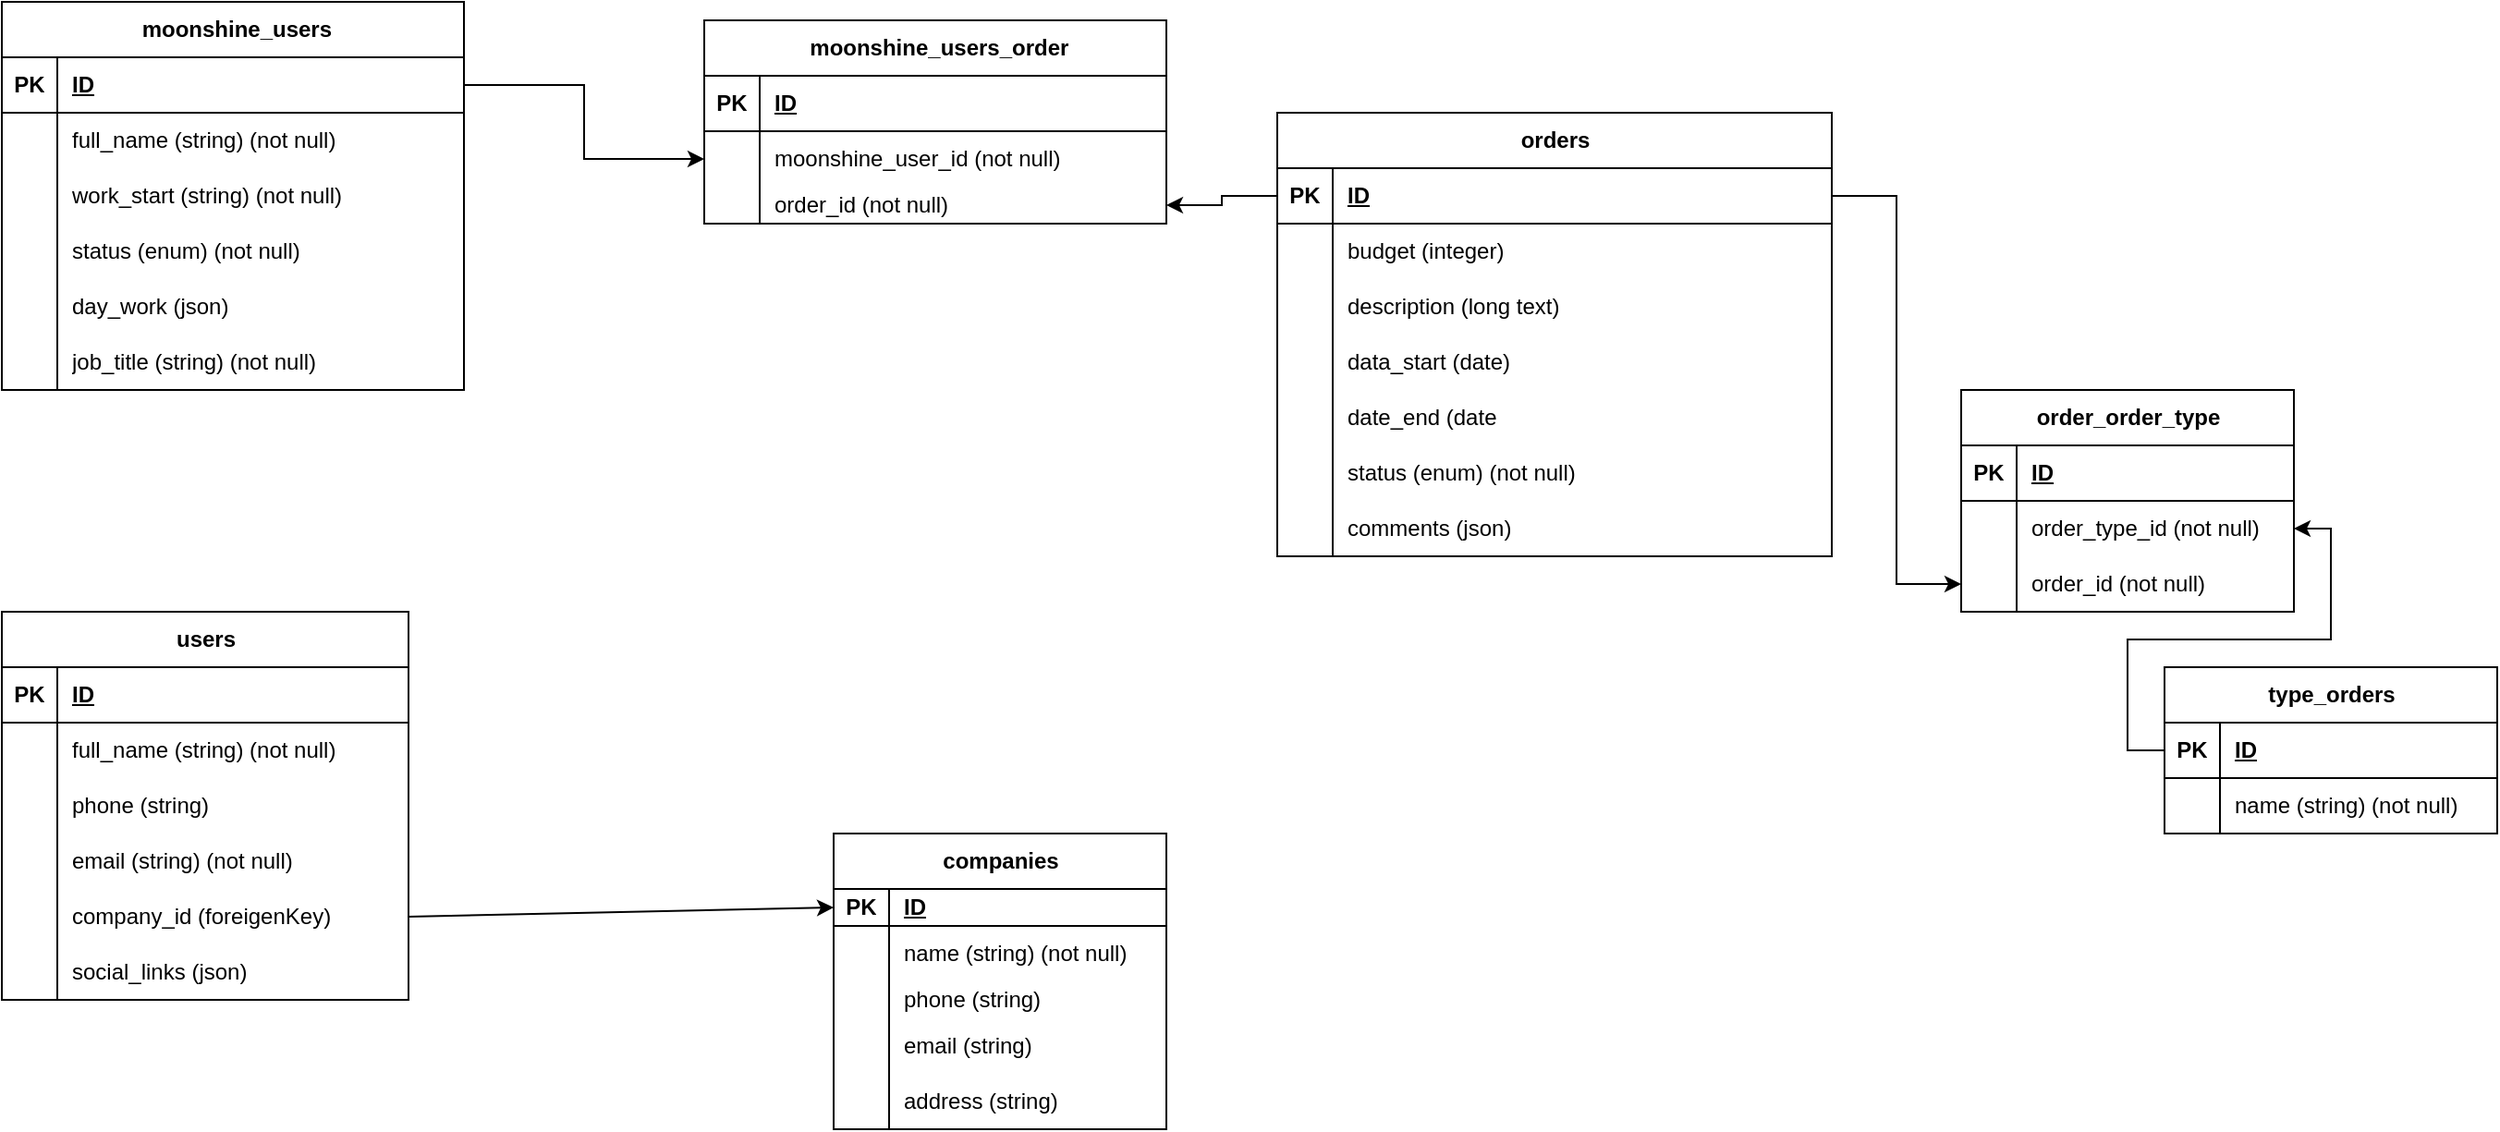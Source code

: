 <mxfile version="26.0.10">
  <diagram name="Страница — 1" id="pACkojyG1q8fM8aJuCud">
    <mxGraphModel dx="1434" dy="791" grid="1" gridSize="10" guides="1" tooltips="1" connect="1" arrows="1" fold="1" page="1" pageScale="1" pageWidth="827" pageHeight="1169" math="0" shadow="0">
      <root>
        <mxCell id="0" />
        <mxCell id="1" parent="0" />
        <mxCell id="_a1cPXjHhSJPEZ6KDGFn-5" value="users" style="shape=table;startSize=30;container=1;collapsible=1;childLayout=tableLayout;fixedRows=1;rowLines=0;fontStyle=1;align=center;resizeLast=1;html=1;" parent="1" vertex="1">
          <mxGeometry x="50" y="520" width="220" height="210" as="geometry" />
        </mxCell>
        <mxCell id="_a1cPXjHhSJPEZ6KDGFn-6" value="" style="shape=tableRow;horizontal=0;startSize=0;swimlaneHead=0;swimlaneBody=0;fillColor=none;collapsible=0;dropTarget=0;points=[[0,0.5],[1,0.5]];portConstraint=eastwest;top=0;left=0;right=0;bottom=1;" parent="_a1cPXjHhSJPEZ6KDGFn-5" vertex="1">
          <mxGeometry y="30" width="220" height="30" as="geometry" />
        </mxCell>
        <mxCell id="_a1cPXjHhSJPEZ6KDGFn-7" value="PK" style="shape=partialRectangle;connectable=0;fillColor=none;top=0;left=0;bottom=0;right=0;fontStyle=1;overflow=hidden;whiteSpace=wrap;html=1;" parent="_a1cPXjHhSJPEZ6KDGFn-6" vertex="1">
          <mxGeometry width="30" height="30" as="geometry">
            <mxRectangle width="30" height="30" as="alternateBounds" />
          </mxGeometry>
        </mxCell>
        <mxCell id="_a1cPXjHhSJPEZ6KDGFn-8" value="ID" style="shape=partialRectangle;connectable=0;fillColor=none;top=0;left=0;bottom=0;right=0;align=left;spacingLeft=6;fontStyle=5;overflow=hidden;whiteSpace=wrap;html=1;" parent="_a1cPXjHhSJPEZ6KDGFn-6" vertex="1">
          <mxGeometry x="30" width="190" height="30" as="geometry">
            <mxRectangle width="190" height="30" as="alternateBounds" />
          </mxGeometry>
        </mxCell>
        <mxCell id="_a1cPXjHhSJPEZ6KDGFn-9" value="" style="shape=tableRow;horizontal=0;startSize=0;swimlaneHead=0;swimlaneBody=0;fillColor=none;collapsible=0;dropTarget=0;points=[[0,0.5],[1,0.5]];portConstraint=eastwest;top=0;left=0;right=0;bottom=0;" parent="_a1cPXjHhSJPEZ6KDGFn-5" vertex="1">
          <mxGeometry y="60" width="220" height="30" as="geometry" />
        </mxCell>
        <mxCell id="_a1cPXjHhSJPEZ6KDGFn-10" value="" style="shape=partialRectangle;connectable=0;fillColor=none;top=0;left=0;bottom=0;right=0;editable=1;overflow=hidden;whiteSpace=wrap;html=1;" parent="_a1cPXjHhSJPEZ6KDGFn-9" vertex="1">
          <mxGeometry width="30" height="30" as="geometry">
            <mxRectangle width="30" height="30" as="alternateBounds" />
          </mxGeometry>
        </mxCell>
        <mxCell id="_a1cPXjHhSJPEZ6KDGFn-11" value="full_name (string) (not null)" style="shape=partialRectangle;connectable=0;fillColor=none;top=0;left=0;bottom=0;right=0;align=left;spacingLeft=6;overflow=hidden;whiteSpace=wrap;html=1;" parent="_a1cPXjHhSJPEZ6KDGFn-9" vertex="1">
          <mxGeometry x="30" width="190" height="30" as="geometry">
            <mxRectangle width="190" height="30" as="alternateBounds" />
          </mxGeometry>
        </mxCell>
        <mxCell id="_a1cPXjHhSJPEZ6KDGFn-12" value="" style="shape=tableRow;horizontal=0;startSize=0;swimlaneHead=0;swimlaneBody=0;fillColor=none;collapsible=0;dropTarget=0;points=[[0,0.5],[1,0.5]];portConstraint=eastwest;top=0;left=0;right=0;bottom=0;" parent="_a1cPXjHhSJPEZ6KDGFn-5" vertex="1">
          <mxGeometry y="90" width="220" height="30" as="geometry" />
        </mxCell>
        <mxCell id="_a1cPXjHhSJPEZ6KDGFn-13" value="" style="shape=partialRectangle;connectable=0;fillColor=none;top=0;left=0;bottom=0;right=0;editable=1;overflow=hidden;whiteSpace=wrap;html=1;" parent="_a1cPXjHhSJPEZ6KDGFn-12" vertex="1">
          <mxGeometry width="30" height="30" as="geometry">
            <mxRectangle width="30" height="30" as="alternateBounds" />
          </mxGeometry>
        </mxCell>
        <mxCell id="_a1cPXjHhSJPEZ6KDGFn-14" value="phone (string)" style="shape=partialRectangle;connectable=0;fillColor=none;top=0;left=0;bottom=0;right=0;align=left;spacingLeft=6;overflow=hidden;whiteSpace=wrap;html=1;" parent="_a1cPXjHhSJPEZ6KDGFn-12" vertex="1">
          <mxGeometry x="30" width="190" height="30" as="geometry">
            <mxRectangle width="190" height="30" as="alternateBounds" />
          </mxGeometry>
        </mxCell>
        <mxCell id="_a1cPXjHhSJPEZ6KDGFn-15" value="" style="shape=tableRow;horizontal=0;startSize=0;swimlaneHead=0;swimlaneBody=0;fillColor=none;collapsible=0;dropTarget=0;points=[[0,0.5],[1,0.5]];portConstraint=eastwest;top=0;left=0;right=0;bottom=0;" parent="_a1cPXjHhSJPEZ6KDGFn-5" vertex="1">
          <mxGeometry y="120" width="220" height="30" as="geometry" />
        </mxCell>
        <mxCell id="_a1cPXjHhSJPEZ6KDGFn-16" value="" style="shape=partialRectangle;connectable=0;fillColor=none;top=0;left=0;bottom=0;right=0;editable=1;overflow=hidden;whiteSpace=wrap;html=1;" parent="_a1cPXjHhSJPEZ6KDGFn-15" vertex="1">
          <mxGeometry width="30" height="30" as="geometry">
            <mxRectangle width="30" height="30" as="alternateBounds" />
          </mxGeometry>
        </mxCell>
        <mxCell id="_a1cPXjHhSJPEZ6KDGFn-17" value="email (string) (not null)" style="shape=partialRectangle;connectable=0;fillColor=none;top=0;left=0;bottom=0;right=0;align=left;spacingLeft=6;overflow=hidden;whiteSpace=wrap;html=1;" parent="_a1cPXjHhSJPEZ6KDGFn-15" vertex="1">
          <mxGeometry x="30" width="190" height="30" as="geometry">
            <mxRectangle width="190" height="30" as="alternateBounds" />
          </mxGeometry>
        </mxCell>
        <mxCell id="_a1cPXjHhSJPEZ6KDGFn-59" style="shape=tableRow;horizontal=0;startSize=0;swimlaneHead=0;swimlaneBody=0;fillColor=none;collapsible=0;dropTarget=0;points=[[0,0.5],[1,0.5]];portConstraint=eastwest;top=0;left=0;right=0;bottom=0;" parent="_a1cPXjHhSJPEZ6KDGFn-5" vertex="1">
          <mxGeometry y="150" width="220" height="30" as="geometry" />
        </mxCell>
        <mxCell id="_a1cPXjHhSJPEZ6KDGFn-60" style="shape=partialRectangle;connectable=0;fillColor=none;top=0;left=0;bottom=0;right=0;editable=1;overflow=hidden;whiteSpace=wrap;html=1;" parent="_a1cPXjHhSJPEZ6KDGFn-59" vertex="1">
          <mxGeometry width="30" height="30" as="geometry">
            <mxRectangle width="30" height="30" as="alternateBounds" />
          </mxGeometry>
        </mxCell>
        <mxCell id="_a1cPXjHhSJPEZ6KDGFn-61" value="company_id (foreigenKey)" style="shape=partialRectangle;connectable=0;fillColor=none;top=0;left=0;bottom=0;right=0;align=left;spacingLeft=6;overflow=hidden;whiteSpace=wrap;html=1;" parent="_a1cPXjHhSJPEZ6KDGFn-59" vertex="1">
          <mxGeometry x="30" width="190" height="30" as="geometry">
            <mxRectangle width="190" height="30" as="alternateBounds" />
          </mxGeometry>
        </mxCell>
        <mxCell id="_a1cPXjHhSJPEZ6KDGFn-97" style="shape=tableRow;horizontal=0;startSize=0;swimlaneHead=0;swimlaneBody=0;fillColor=none;collapsible=0;dropTarget=0;points=[[0,0.5],[1,0.5]];portConstraint=eastwest;top=0;left=0;right=0;bottom=0;" parent="_a1cPXjHhSJPEZ6KDGFn-5" vertex="1">
          <mxGeometry y="180" width="220" height="30" as="geometry" />
        </mxCell>
        <mxCell id="_a1cPXjHhSJPEZ6KDGFn-98" style="shape=partialRectangle;connectable=0;fillColor=none;top=0;left=0;bottom=0;right=0;editable=1;overflow=hidden;whiteSpace=wrap;html=1;" parent="_a1cPXjHhSJPEZ6KDGFn-97" vertex="1">
          <mxGeometry width="30" height="30" as="geometry">
            <mxRectangle width="30" height="30" as="alternateBounds" />
          </mxGeometry>
        </mxCell>
        <mxCell id="_a1cPXjHhSJPEZ6KDGFn-99" value="social_links (json)" style="shape=partialRectangle;connectable=0;fillColor=none;top=0;left=0;bottom=0;right=0;align=left;spacingLeft=6;overflow=hidden;whiteSpace=wrap;html=1;" parent="_a1cPXjHhSJPEZ6KDGFn-97" vertex="1">
          <mxGeometry x="30" width="190" height="30" as="geometry">
            <mxRectangle width="190" height="30" as="alternateBounds" />
          </mxGeometry>
        </mxCell>
        <mxCell id="_a1cPXjHhSJPEZ6KDGFn-31" style="edgeStyle=orthogonalEdgeStyle;rounded=0;orthogonalLoop=1;jettySize=auto;html=1;exitX=1;exitY=0.5;exitDx=0;exitDy=0;" parent="_a1cPXjHhSJPEZ6KDGFn-5" source="_a1cPXjHhSJPEZ6KDGFn-6" target="_a1cPXjHhSJPEZ6KDGFn-6" edge="1">
          <mxGeometry relative="1" as="geometry" />
        </mxCell>
        <mxCell id="_a1cPXjHhSJPEZ6KDGFn-18" value="&amp;nbsp;moonshine_users" style="shape=table;startSize=30;container=1;collapsible=1;childLayout=tableLayout;fixedRows=1;rowLines=0;fontStyle=1;align=center;resizeLast=1;html=1;" parent="1" vertex="1">
          <mxGeometry x="50" y="190" width="250" height="210" as="geometry" />
        </mxCell>
        <mxCell id="_a1cPXjHhSJPEZ6KDGFn-19" value="" style="shape=tableRow;horizontal=0;startSize=0;swimlaneHead=0;swimlaneBody=0;fillColor=none;collapsible=0;dropTarget=0;points=[[0,0.5],[1,0.5]];portConstraint=eastwest;top=0;left=0;right=0;bottom=1;" parent="_a1cPXjHhSJPEZ6KDGFn-18" vertex="1">
          <mxGeometry y="30" width="250" height="30" as="geometry" />
        </mxCell>
        <mxCell id="_a1cPXjHhSJPEZ6KDGFn-20" value="PK" style="shape=partialRectangle;connectable=0;fillColor=none;top=0;left=0;bottom=0;right=0;fontStyle=1;overflow=hidden;whiteSpace=wrap;html=1;" parent="_a1cPXjHhSJPEZ6KDGFn-19" vertex="1">
          <mxGeometry width="30" height="30" as="geometry">
            <mxRectangle width="30" height="30" as="alternateBounds" />
          </mxGeometry>
        </mxCell>
        <mxCell id="_a1cPXjHhSJPEZ6KDGFn-21" value="ID" style="shape=partialRectangle;connectable=0;fillColor=none;top=0;left=0;bottom=0;right=0;align=left;spacingLeft=6;fontStyle=5;overflow=hidden;whiteSpace=wrap;html=1;" parent="_a1cPXjHhSJPEZ6KDGFn-19" vertex="1">
          <mxGeometry x="30" width="220" height="30" as="geometry">
            <mxRectangle width="220" height="30" as="alternateBounds" />
          </mxGeometry>
        </mxCell>
        <mxCell id="_a1cPXjHhSJPEZ6KDGFn-22" value="" style="shape=tableRow;horizontal=0;startSize=0;swimlaneHead=0;swimlaneBody=0;fillColor=none;collapsible=0;dropTarget=0;points=[[0,0.5],[1,0.5]];portConstraint=eastwest;top=0;left=0;right=0;bottom=0;" parent="_a1cPXjHhSJPEZ6KDGFn-18" vertex="1">
          <mxGeometry y="60" width="250" height="30" as="geometry" />
        </mxCell>
        <mxCell id="_a1cPXjHhSJPEZ6KDGFn-23" value="" style="shape=partialRectangle;connectable=0;fillColor=none;top=0;left=0;bottom=0;right=0;editable=1;overflow=hidden;whiteSpace=wrap;html=1;" parent="_a1cPXjHhSJPEZ6KDGFn-22" vertex="1">
          <mxGeometry width="30" height="30" as="geometry">
            <mxRectangle width="30" height="30" as="alternateBounds" />
          </mxGeometry>
        </mxCell>
        <mxCell id="_a1cPXjHhSJPEZ6KDGFn-24" value="full_name (string) (not null)" style="shape=partialRectangle;connectable=0;fillColor=none;top=0;left=0;bottom=0;right=0;align=left;spacingLeft=6;overflow=hidden;whiteSpace=wrap;html=1;" parent="_a1cPXjHhSJPEZ6KDGFn-22" vertex="1">
          <mxGeometry x="30" width="220" height="30" as="geometry">
            <mxRectangle width="220" height="30" as="alternateBounds" />
          </mxGeometry>
        </mxCell>
        <mxCell id="_a1cPXjHhSJPEZ6KDGFn-25" value="" style="shape=tableRow;horizontal=0;startSize=0;swimlaneHead=0;swimlaneBody=0;fillColor=none;collapsible=0;dropTarget=0;points=[[0,0.5],[1,0.5]];portConstraint=eastwest;top=0;left=0;right=0;bottom=0;" parent="_a1cPXjHhSJPEZ6KDGFn-18" vertex="1">
          <mxGeometry y="90" width="250" height="30" as="geometry" />
        </mxCell>
        <mxCell id="_a1cPXjHhSJPEZ6KDGFn-26" value="" style="shape=partialRectangle;connectable=0;fillColor=none;top=0;left=0;bottom=0;right=0;editable=1;overflow=hidden;whiteSpace=wrap;html=1;" parent="_a1cPXjHhSJPEZ6KDGFn-25" vertex="1">
          <mxGeometry width="30" height="30" as="geometry">
            <mxRectangle width="30" height="30" as="alternateBounds" />
          </mxGeometry>
        </mxCell>
        <mxCell id="_a1cPXjHhSJPEZ6KDGFn-27" value="work_start (string) (not null)&amp;nbsp;" style="shape=partialRectangle;connectable=0;fillColor=none;top=0;left=0;bottom=0;right=0;align=left;spacingLeft=6;overflow=hidden;whiteSpace=wrap;html=1;" parent="_a1cPXjHhSJPEZ6KDGFn-25" vertex="1">
          <mxGeometry x="30" width="220" height="30" as="geometry">
            <mxRectangle width="220" height="30" as="alternateBounds" />
          </mxGeometry>
        </mxCell>
        <mxCell id="_a1cPXjHhSJPEZ6KDGFn-28" value="" style="shape=tableRow;horizontal=0;startSize=0;swimlaneHead=0;swimlaneBody=0;fillColor=none;collapsible=0;dropTarget=0;points=[[0,0.5],[1,0.5]];portConstraint=eastwest;top=0;left=0;right=0;bottom=0;" parent="_a1cPXjHhSJPEZ6KDGFn-18" vertex="1">
          <mxGeometry y="120" width="250" height="30" as="geometry" />
        </mxCell>
        <mxCell id="_a1cPXjHhSJPEZ6KDGFn-29" value="" style="shape=partialRectangle;connectable=0;fillColor=none;top=0;left=0;bottom=0;right=0;editable=1;overflow=hidden;whiteSpace=wrap;html=1;" parent="_a1cPXjHhSJPEZ6KDGFn-28" vertex="1">
          <mxGeometry width="30" height="30" as="geometry">
            <mxRectangle width="30" height="30" as="alternateBounds" />
          </mxGeometry>
        </mxCell>
        <mxCell id="_a1cPXjHhSJPEZ6KDGFn-30" value="status (enum) (not null)" style="shape=partialRectangle;connectable=0;fillColor=none;top=0;left=0;bottom=0;right=0;align=left;spacingLeft=6;overflow=hidden;whiteSpace=wrap;html=1;" parent="_a1cPXjHhSJPEZ6KDGFn-28" vertex="1">
          <mxGeometry x="30" width="220" height="30" as="geometry">
            <mxRectangle width="220" height="30" as="alternateBounds" />
          </mxGeometry>
        </mxCell>
        <mxCell id="_a1cPXjHhSJPEZ6KDGFn-131" style="shape=tableRow;horizontal=0;startSize=0;swimlaneHead=0;swimlaneBody=0;fillColor=none;collapsible=0;dropTarget=0;points=[[0,0.5],[1,0.5]];portConstraint=eastwest;top=0;left=0;right=0;bottom=0;" parent="_a1cPXjHhSJPEZ6KDGFn-18" vertex="1">
          <mxGeometry y="150" width="250" height="30" as="geometry" />
        </mxCell>
        <mxCell id="_a1cPXjHhSJPEZ6KDGFn-132" style="shape=partialRectangle;connectable=0;fillColor=none;top=0;left=0;bottom=0;right=0;editable=1;overflow=hidden;whiteSpace=wrap;html=1;" parent="_a1cPXjHhSJPEZ6KDGFn-131" vertex="1">
          <mxGeometry width="30" height="30" as="geometry">
            <mxRectangle width="30" height="30" as="alternateBounds" />
          </mxGeometry>
        </mxCell>
        <mxCell id="_a1cPXjHhSJPEZ6KDGFn-133" value="day_work (json)" style="shape=partialRectangle;connectable=0;fillColor=none;top=0;left=0;bottom=0;right=0;align=left;spacingLeft=6;overflow=hidden;whiteSpace=wrap;html=1;" parent="_a1cPXjHhSJPEZ6KDGFn-131" vertex="1">
          <mxGeometry x="30" width="220" height="30" as="geometry">
            <mxRectangle width="220" height="30" as="alternateBounds" />
          </mxGeometry>
        </mxCell>
        <mxCell id="_a1cPXjHhSJPEZ6KDGFn-134" style="shape=tableRow;horizontal=0;startSize=0;swimlaneHead=0;swimlaneBody=0;fillColor=none;collapsible=0;dropTarget=0;points=[[0,0.5],[1,0.5]];portConstraint=eastwest;top=0;left=0;right=0;bottom=0;" parent="_a1cPXjHhSJPEZ6KDGFn-18" vertex="1">
          <mxGeometry y="180" width="250" height="30" as="geometry" />
        </mxCell>
        <mxCell id="_a1cPXjHhSJPEZ6KDGFn-135" style="shape=partialRectangle;connectable=0;fillColor=none;top=0;left=0;bottom=0;right=0;editable=1;overflow=hidden;whiteSpace=wrap;html=1;" parent="_a1cPXjHhSJPEZ6KDGFn-134" vertex="1">
          <mxGeometry width="30" height="30" as="geometry">
            <mxRectangle width="30" height="30" as="alternateBounds" />
          </mxGeometry>
        </mxCell>
        <mxCell id="_a1cPXjHhSJPEZ6KDGFn-136" value="job_title (string) (not null)" style="shape=partialRectangle;connectable=0;fillColor=none;top=0;left=0;bottom=0;right=0;align=left;spacingLeft=6;overflow=hidden;whiteSpace=wrap;html=1;" parent="_a1cPXjHhSJPEZ6KDGFn-134" vertex="1">
          <mxGeometry x="30" width="220" height="30" as="geometry">
            <mxRectangle width="220" height="30" as="alternateBounds" />
          </mxGeometry>
        </mxCell>
        <mxCell id="_a1cPXjHhSJPEZ6KDGFn-46" value="type_orders" style="shape=table;startSize=30;container=1;collapsible=1;childLayout=tableLayout;fixedRows=1;rowLines=0;fontStyle=1;align=center;resizeLast=1;html=1;" parent="1" vertex="1">
          <mxGeometry x="1220" y="550" width="180" height="90" as="geometry" />
        </mxCell>
        <mxCell id="_a1cPXjHhSJPEZ6KDGFn-47" value="" style="shape=tableRow;horizontal=0;startSize=0;swimlaneHead=0;swimlaneBody=0;fillColor=none;collapsible=0;dropTarget=0;points=[[0,0.5],[1,0.5]];portConstraint=eastwest;top=0;left=0;right=0;bottom=1;" parent="_a1cPXjHhSJPEZ6KDGFn-46" vertex="1">
          <mxGeometry y="30" width="180" height="30" as="geometry" />
        </mxCell>
        <mxCell id="_a1cPXjHhSJPEZ6KDGFn-48" value="PK" style="shape=partialRectangle;connectable=0;fillColor=none;top=0;left=0;bottom=0;right=0;fontStyle=1;overflow=hidden;whiteSpace=wrap;html=1;" parent="_a1cPXjHhSJPEZ6KDGFn-47" vertex="1">
          <mxGeometry width="30" height="30" as="geometry">
            <mxRectangle width="30" height="30" as="alternateBounds" />
          </mxGeometry>
        </mxCell>
        <mxCell id="_a1cPXjHhSJPEZ6KDGFn-49" value="ID" style="shape=partialRectangle;connectable=0;fillColor=none;top=0;left=0;bottom=0;right=0;align=left;spacingLeft=6;fontStyle=5;overflow=hidden;whiteSpace=wrap;html=1;" parent="_a1cPXjHhSJPEZ6KDGFn-47" vertex="1">
          <mxGeometry x="30" width="150" height="30" as="geometry">
            <mxRectangle width="150" height="30" as="alternateBounds" />
          </mxGeometry>
        </mxCell>
        <mxCell id="_a1cPXjHhSJPEZ6KDGFn-50" value="" style="shape=tableRow;horizontal=0;startSize=0;swimlaneHead=0;swimlaneBody=0;fillColor=none;collapsible=0;dropTarget=0;points=[[0,0.5],[1,0.5]];portConstraint=eastwest;top=0;left=0;right=0;bottom=0;" parent="_a1cPXjHhSJPEZ6KDGFn-46" vertex="1">
          <mxGeometry y="60" width="180" height="30" as="geometry" />
        </mxCell>
        <mxCell id="_a1cPXjHhSJPEZ6KDGFn-51" value="" style="shape=partialRectangle;connectable=0;fillColor=none;top=0;left=0;bottom=0;right=0;editable=1;overflow=hidden;whiteSpace=wrap;html=1;" parent="_a1cPXjHhSJPEZ6KDGFn-50" vertex="1">
          <mxGeometry width="30" height="30" as="geometry">
            <mxRectangle width="30" height="30" as="alternateBounds" />
          </mxGeometry>
        </mxCell>
        <mxCell id="_a1cPXjHhSJPEZ6KDGFn-52" value="name (string) (not null)" style="shape=partialRectangle;connectable=0;fillColor=none;top=0;left=0;bottom=0;right=0;align=left;spacingLeft=6;overflow=hidden;whiteSpace=wrap;html=1;" parent="_a1cPXjHhSJPEZ6KDGFn-50" vertex="1">
          <mxGeometry x="30" width="150" height="30" as="geometry">
            <mxRectangle width="150" height="30" as="alternateBounds" />
          </mxGeometry>
        </mxCell>
        <mxCell id="_a1cPXjHhSJPEZ6KDGFn-79" value="companies" style="shape=table;startSize=30;container=1;collapsible=1;childLayout=tableLayout;fixedRows=1;rowLines=0;fontStyle=1;align=center;resizeLast=1;html=1;" parent="1" vertex="1">
          <mxGeometry x="500" y="640" width="180" height="160" as="geometry" />
        </mxCell>
        <mxCell id="_a1cPXjHhSJPEZ6KDGFn-80" value="" style="shape=tableRow;horizontal=0;startSize=0;swimlaneHead=0;swimlaneBody=0;fillColor=none;collapsible=0;dropTarget=0;points=[[0,0.5],[1,0.5]];portConstraint=eastwest;top=0;left=0;right=0;bottom=1;" parent="_a1cPXjHhSJPEZ6KDGFn-79" vertex="1">
          <mxGeometry y="30" width="180" height="20" as="geometry" />
        </mxCell>
        <mxCell id="_a1cPXjHhSJPEZ6KDGFn-81" value="PK" style="shape=partialRectangle;connectable=0;fillColor=none;top=0;left=0;bottom=0;right=0;fontStyle=1;overflow=hidden;whiteSpace=wrap;html=1;" parent="_a1cPXjHhSJPEZ6KDGFn-80" vertex="1">
          <mxGeometry width="30" height="20" as="geometry">
            <mxRectangle width="30" height="20" as="alternateBounds" />
          </mxGeometry>
        </mxCell>
        <mxCell id="_a1cPXjHhSJPEZ6KDGFn-82" value="ID" style="shape=partialRectangle;connectable=0;fillColor=none;top=0;left=0;bottom=0;right=0;align=left;spacingLeft=6;fontStyle=5;overflow=hidden;whiteSpace=wrap;html=1;" parent="_a1cPXjHhSJPEZ6KDGFn-80" vertex="1">
          <mxGeometry x="30" width="150" height="20" as="geometry">
            <mxRectangle width="150" height="20" as="alternateBounds" />
          </mxGeometry>
        </mxCell>
        <mxCell id="_a1cPXjHhSJPEZ6KDGFn-83" value="" style="shape=tableRow;horizontal=0;startSize=0;swimlaneHead=0;swimlaneBody=0;fillColor=none;collapsible=0;dropTarget=0;points=[[0,0.5],[1,0.5]];portConstraint=eastwest;top=0;left=0;right=0;bottom=0;" parent="_a1cPXjHhSJPEZ6KDGFn-79" vertex="1">
          <mxGeometry y="50" width="180" height="30" as="geometry" />
        </mxCell>
        <mxCell id="_a1cPXjHhSJPEZ6KDGFn-84" value="" style="shape=partialRectangle;connectable=0;fillColor=none;top=0;left=0;bottom=0;right=0;editable=1;overflow=hidden;whiteSpace=wrap;html=1;" parent="_a1cPXjHhSJPEZ6KDGFn-83" vertex="1">
          <mxGeometry width="30" height="30" as="geometry">
            <mxRectangle width="30" height="30" as="alternateBounds" />
          </mxGeometry>
        </mxCell>
        <mxCell id="_a1cPXjHhSJPEZ6KDGFn-85" value="name (string) (not null)" style="shape=partialRectangle;connectable=0;fillColor=none;top=0;left=0;bottom=0;right=0;align=left;spacingLeft=6;overflow=hidden;whiteSpace=wrap;html=1;" parent="_a1cPXjHhSJPEZ6KDGFn-83" vertex="1">
          <mxGeometry x="30" width="150" height="30" as="geometry">
            <mxRectangle width="150" height="30" as="alternateBounds" />
          </mxGeometry>
        </mxCell>
        <mxCell id="_a1cPXjHhSJPEZ6KDGFn-86" value="" style="shape=tableRow;horizontal=0;startSize=0;swimlaneHead=0;swimlaneBody=0;fillColor=none;collapsible=0;dropTarget=0;points=[[0,0.5],[1,0.5]];portConstraint=eastwest;top=0;left=0;right=0;bottom=0;" parent="_a1cPXjHhSJPEZ6KDGFn-79" vertex="1">
          <mxGeometry y="80" width="180" height="20" as="geometry" />
        </mxCell>
        <mxCell id="_a1cPXjHhSJPEZ6KDGFn-87" value="" style="shape=partialRectangle;connectable=0;fillColor=none;top=0;left=0;bottom=0;right=0;editable=1;overflow=hidden;whiteSpace=wrap;html=1;" parent="_a1cPXjHhSJPEZ6KDGFn-86" vertex="1">
          <mxGeometry width="30" height="20" as="geometry">
            <mxRectangle width="30" height="20" as="alternateBounds" />
          </mxGeometry>
        </mxCell>
        <mxCell id="_a1cPXjHhSJPEZ6KDGFn-88" value="phone (string)" style="shape=partialRectangle;connectable=0;fillColor=none;top=0;left=0;bottom=0;right=0;align=left;spacingLeft=6;overflow=hidden;whiteSpace=wrap;html=1;" parent="_a1cPXjHhSJPEZ6KDGFn-86" vertex="1">
          <mxGeometry x="30" width="150" height="20" as="geometry">
            <mxRectangle width="150" height="20" as="alternateBounds" />
          </mxGeometry>
        </mxCell>
        <mxCell id="_a1cPXjHhSJPEZ6KDGFn-89" value="" style="shape=tableRow;horizontal=0;startSize=0;swimlaneHead=0;swimlaneBody=0;fillColor=none;collapsible=0;dropTarget=0;points=[[0,0.5],[1,0.5]];portConstraint=eastwest;top=0;left=0;right=0;bottom=0;" parent="_a1cPXjHhSJPEZ6KDGFn-79" vertex="1">
          <mxGeometry y="100" width="180" height="30" as="geometry" />
        </mxCell>
        <mxCell id="_a1cPXjHhSJPEZ6KDGFn-90" value="" style="shape=partialRectangle;connectable=0;fillColor=none;top=0;left=0;bottom=0;right=0;editable=1;overflow=hidden;whiteSpace=wrap;html=1;" parent="_a1cPXjHhSJPEZ6KDGFn-89" vertex="1">
          <mxGeometry width="30" height="30" as="geometry">
            <mxRectangle width="30" height="30" as="alternateBounds" />
          </mxGeometry>
        </mxCell>
        <mxCell id="_a1cPXjHhSJPEZ6KDGFn-91" value="email (string)" style="shape=partialRectangle;connectable=0;fillColor=none;top=0;left=0;bottom=0;right=0;align=left;spacingLeft=6;overflow=hidden;whiteSpace=wrap;html=1;" parent="_a1cPXjHhSJPEZ6KDGFn-89" vertex="1">
          <mxGeometry x="30" width="150" height="30" as="geometry">
            <mxRectangle width="150" height="30" as="alternateBounds" />
          </mxGeometry>
        </mxCell>
        <mxCell id="_a1cPXjHhSJPEZ6KDGFn-92" style="shape=tableRow;horizontal=0;startSize=0;swimlaneHead=0;swimlaneBody=0;fillColor=none;collapsible=0;dropTarget=0;points=[[0,0.5],[1,0.5]];portConstraint=eastwest;top=0;left=0;right=0;bottom=0;" parent="_a1cPXjHhSJPEZ6KDGFn-79" vertex="1">
          <mxGeometry y="130" width="180" height="30" as="geometry" />
        </mxCell>
        <mxCell id="_a1cPXjHhSJPEZ6KDGFn-93" style="shape=partialRectangle;connectable=0;fillColor=none;top=0;left=0;bottom=0;right=0;editable=1;overflow=hidden;whiteSpace=wrap;html=1;" parent="_a1cPXjHhSJPEZ6KDGFn-92" vertex="1">
          <mxGeometry width="30" height="30" as="geometry">
            <mxRectangle width="30" height="30" as="alternateBounds" />
          </mxGeometry>
        </mxCell>
        <mxCell id="_a1cPXjHhSJPEZ6KDGFn-94" value="address (string)" style="shape=partialRectangle;connectable=0;fillColor=none;top=0;left=0;bottom=0;right=0;align=left;spacingLeft=6;overflow=hidden;whiteSpace=wrap;html=1;" parent="_a1cPXjHhSJPEZ6KDGFn-92" vertex="1">
          <mxGeometry x="30" width="150" height="30" as="geometry">
            <mxRectangle width="150" height="30" as="alternateBounds" />
          </mxGeometry>
        </mxCell>
        <mxCell id="_a1cPXjHhSJPEZ6KDGFn-95" style="edgeStyle=orthogonalEdgeStyle;rounded=0;orthogonalLoop=1;jettySize=auto;html=1;exitX=1;exitY=0.5;exitDx=0;exitDy=0;" parent="_a1cPXjHhSJPEZ6KDGFn-79" source="_a1cPXjHhSJPEZ6KDGFn-80" target="_a1cPXjHhSJPEZ6KDGFn-80" edge="1">
          <mxGeometry relative="1" as="geometry" />
        </mxCell>
        <mxCell id="_a1cPXjHhSJPEZ6KDGFn-96" value="" style="edgeStyle=none;orthogonalLoop=1;jettySize=auto;html=1;rounded=0;entryX=0;entryY=0.5;entryDx=0;entryDy=0;exitX=1;exitY=0.5;exitDx=0;exitDy=0;" parent="1" source="_a1cPXjHhSJPEZ6KDGFn-59" target="_a1cPXjHhSJPEZ6KDGFn-80" edge="1">
          <mxGeometry width="100" relative="1" as="geometry">
            <mxPoint x="210" y="490" as="sourcePoint" />
            <mxPoint x="310" y="490" as="targetPoint" />
            <Array as="points" />
          </mxGeometry>
        </mxCell>
        <mxCell id="_a1cPXjHhSJPEZ6KDGFn-113" value="&amp;nbsp;moonshine_users_order" style="shape=table;startSize=30;container=1;collapsible=1;childLayout=tableLayout;fixedRows=1;rowLines=0;fontStyle=1;align=center;resizeLast=1;html=1;" parent="1" vertex="1">
          <mxGeometry x="430" y="200" width="250" height="110" as="geometry" />
        </mxCell>
        <mxCell id="_a1cPXjHhSJPEZ6KDGFn-114" value="" style="shape=tableRow;horizontal=0;startSize=0;swimlaneHead=0;swimlaneBody=0;fillColor=none;collapsible=0;dropTarget=0;points=[[0,0.5],[1,0.5]];portConstraint=eastwest;top=0;left=0;right=0;bottom=1;" parent="_a1cPXjHhSJPEZ6KDGFn-113" vertex="1">
          <mxGeometry y="30" width="250" height="30" as="geometry" />
        </mxCell>
        <mxCell id="_a1cPXjHhSJPEZ6KDGFn-115" value="PK" style="shape=partialRectangle;connectable=0;fillColor=none;top=0;left=0;bottom=0;right=0;fontStyle=1;overflow=hidden;whiteSpace=wrap;html=1;" parent="_a1cPXjHhSJPEZ6KDGFn-114" vertex="1">
          <mxGeometry width="30" height="30" as="geometry">
            <mxRectangle width="30" height="30" as="alternateBounds" />
          </mxGeometry>
        </mxCell>
        <mxCell id="_a1cPXjHhSJPEZ6KDGFn-116" value="ID" style="shape=partialRectangle;connectable=0;fillColor=none;top=0;left=0;bottom=0;right=0;align=left;spacingLeft=6;fontStyle=5;overflow=hidden;whiteSpace=wrap;html=1;" parent="_a1cPXjHhSJPEZ6KDGFn-114" vertex="1">
          <mxGeometry x="30" width="220" height="30" as="geometry">
            <mxRectangle width="220" height="30" as="alternateBounds" />
          </mxGeometry>
        </mxCell>
        <mxCell id="_a1cPXjHhSJPEZ6KDGFn-117" value="" style="shape=tableRow;horizontal=0;startSize=0;swimlaneHead=0;swimlaneBody=0;fillColor=none;collapsible=0;dropTarget=0;points=[[0,0.5],[1,0.5]];portConstraint=eastwest;top=0;left=0;right=0;bottom=0;" parent="_a1cPXjHhSJPEZ6KDGFn-113" vertex="1">
          <mxGeometry y="60" width="250" height="30" as="geometry" />
        </mxCell>
        <mxCell id="_a1cPXjHhSJPEZ6KDGFn-118" value="" style="shape=partialRectangle;connectable=0;fillColor=none;top=0;left=0;bottom=0;right=0;editable=1;overflow=hidden;whiteSpace=wrap;html=1;" parent="_a1cPXjHhSJPEZ6KDGFn-117" vertex="1">
          <mxGeometry width="30" height="30" as="geometry">
            <mxRectangle width="30" height="30" as="alternateBounds" />
          </mxGeometry>
        </mxCell>
        <mxCell id="_a1cPXjHhSJPEZ6KDGFn-119" value="moonshine_user_id (not null)" style="shape=partialRectangle;connectable=0;fillColor=none;top=0;left=0;bottom=0;right=0;align=left;spacingLeft=6;overflow=hidden;whiteSpace=wrap;html=1;" parent="_a1cPXjHhSJPEZ6KDGFn-117" vertex="1">
          <mxGeometry x="30" width="220" height="30" as="geometry">
            <mxRectangle width="220" height="30" as="alternateBounds" />
          </mxGeometry>
        </mxCell>
        <mxCell id="_a1cPXjHhSJPEZ6KDGFn-120" value="" style="shape=tableRow;horizontal=0;startSize=0;swimlaneHead=0;swimlaneBody=0;fillColor=none;collapsible=0;dropTarget=0;points=[[0,0.5],[1,0.5]];portConstraint=eastwest;top=0;left=0;right=0;bottom=0;" parent="_a1cPXjHhSJPEZ6KDGFn-113" vertex="1">
          <mxGeometry y="90" width="250" height="20" as="geometry" />
        </mxCell>
        <mxCell id="_a1cPXjHhSJPEZ6KDGFn-121" value="" style="shape=partialRectangle;connectable=0;fillColor=none;top=0;left=0;bottom=0;right=0;editable=1;overflow=hidden;whiteSpace=wrap;html=1;" parent="_a1cPXjHhSJPEZ6KDGFn-120" vertex="1">
          <mxGeometry width="30" height="20" as="geometry">
            <mxRectangle width="30" height="20" as="alternateBounds" />
          </mxGeometry>
        </mxCell>
        <mxCell id="_a1cPXjHhSJPEZ6KDGFn-122" value="order_id (not null)" style="shape=partialRectangle;connectable=0;fillColor=none;top=0;left=0;bottom=0;right=0;align=left;spacingLeft=6;overflow=hidden;whiteSpace=wrap;html=1;" parent="_a1cPXjHhSJPEZ6KDGFn-120" vertex="1">
          <mxGeometry x="30" width="220" height="20" as="geometry">
            <mxRectangle width="220" height="20" as="alternateBounds" />
          </mxGeometry>
        </mxCell>
        <mxCell id="_a1cPXjHhSJPEZ6KDGFn-126" style="edgeStyle=orthogonalEdgeStyle;rounded=0;orthogonalLoop=1;jettySize=auto;html=1;entryX=0;entryY=0.5;entryDx=0;entryDy=0;" parent="1" source="_a1cPXjHhSJPEZ6KDGFn-19" target="_a1cPXjHhSJPEZ6KDGFn-117" edge="1">
          <mxGeometry relative="1" as="geometry" />
        </mxCell>
        <mxCell id="_a1cPXjHhSJPEZ6KDGFn-127" style="edgeStyle=orthogonalEdgeStyle;rounded=0;orthogonalLoop=1;jettySize=auto;html=1;entryX=1;entryY=0.5;entryDx=0;entryDy=0;" parent="1" source="_a1cPXjHhSJPEZ6KDGFn-34" target="_a1cPXjHhSJPEZ6KDGFn-120" edge="1">
          <mxGeometry relative="1" as="geometry" />
        </mxCell>
        <mxCell id="_a1cPXjHhSJPEZ6KDGFn-140" value="order_order_type" style="shape=table;startSize=30;container=1;collapsible=1;childLayout=tableLayout;fixedRows=1;rowLines=0;fontStyle=1;align=center;resizeLast=1;html=1;" parent="1" vertex="1">
          <mxGeometry x="1110" y="400" width="180" height="120" as="geometry" />
        </mxCell>
        <mxCell id="_a1cPXjHhSJPEZ6KDGFn-141" value="" style="shape=tableRow;horizontal=0;startSize=0;swimlaneHead=0;swimlaneBody=0;fillColor=none;collapsible=0;dropTarget=0;points=[[0,0.5],[1,0.5]];portConstraint=eastwest;top=0;left=0;right=0;bottom=1;" parent="_a1cPXjHhSJPEZ6KDGFn-140" vertex="1">
          <mxGeometry y="30" width="180" height="30" as="geometry" />
        </mxCell>
        <mxCell id="_a1cPXjHhSJPEZ6KDGFn-142" value="PK" style="shape=partialRectangle;connectable=0;fillColor=none;top=0;left=0;bottom=0;right=0;fontStyle=1;overflow=hidden;whiteSpace=wrap;html=1;" parent="_a1cPXjHhSJPEZ6KDGFn-141" vertex="1">
          <mxGeometry width="30" height="30" as="geometry">
            <mxRectangle width="30" height="30" as="alternateBounds" />
          </mxGeometry>
        </mxCell>
        <mxCell id="_a1cPXjHhSJPEZ6KDGFn-143" value="ID" style="shape=partialRectangle;connectable=0;fillColor=none;top=0;left=0;bottom=0;right=0;align=left;spacingLeft=6;fontStyle=5;overflow=hidden;whiteSpace=wrap;html=1;" parent="_a1cPXjHhSJPEZ6KDGFn-141" vertex="1">
          <mxGeometry x="30" width="150" height="30" as="geometry">
            <mxRectangle width="150" height="30" as="alternateBounds" />
          </mxGeometry>
        </mxCell>
        <mxCell id="_a1cPXjHhSJPEZ6KDGFn-144" value="" style="shape=tableRow;horizontal=0;startSize=0;swimlaneHead=0;swimlaneBody=0;fillColor=none;collapsible=0;dropTarget=0;points=[[0,0.5],[1,0.5]];portConstraint=eastwest;top=0;left=0;right=0;bottom=0;" parent="_a1cPXjHhSJPEZ6KDGFn-140" vertex="1">
          <mxGeometry y="60" width="180" height="30" as="geometry" />
        </mxCell>
        <mxCell id="_a1cPXjHhSJPEZ6KDGFn-145" value="" style="shape=partialRectangle;connectable=0;fillColor=none;top=0;left=0;bottom=0;right=0;editable=1;overflow=hidden;whiteSpace=wrap;html=1;" parent="_a1cPXjHhSJPEZ6KDGFn-144" vertex="1">
          <mxGeometry width="30" height="30" as="geometry">
            <mxRectangle width="30" height="30" as="alternateBounds" />
          </mxGeometry>
        </mxCell>
        <mxCell id="_a1cPXjHhSJPEZ6KDGFn-146" value="order_type_id (not null)" style="shape=partialRectangle;connectable=0;fillColor=none;top=0;left=0;bottom=0;right=0;align=left;spacingLeft=6;overflow=hidden;whiteSpace=wrap;html=1;" parent="_a1cPXjHhSJPEZ6KDGFn-144" vertex="1">
          <mxGeometry x="30" width="150" height="30" as="geometry">
            <mxRectangle width="150" height="30" as="alternateBounds" />
          </mxGeometry>
        </mxCell>
        <mxCell id="_a1cPXjHhSJPEZ6KDGFn-147" style="shape=tableRow;horizontal=0;startSize=0;swimlaneHead=0;swimlaneBody=0;fillColor=none;collapsible=0;dropTarget=0;points=[[0,0.5],[1,0.5]];portConstraint=eastwest;top=0;left=0;right=0;bottom=0;" parent="_a1cPXjHhSJPEZ6KDGFn-140" vertex="1">
          <mxGeometry y="90" width="180" height="30" as="geometry" />
        </mxCell>
        <mxCell id="_a1cPXjHhSJPEZ6KDGFn-148" style="shape=partialRectangle;connectable=0;fillColor=none;top=0;left=0;bottom=0;right=0;editable=1;overflow=hidden;whiteSpace=wrap;html=1;" parent="_a1cPXjHhSJPEZ6KDGFn-147" vertex="1">
          <mxGeometry width="30" height="30" as="geometry">
            <mxRectangle width="30" height="30" as="alternateBounds" />
          </mxGeometry>
        </mxCell>
        <mxCell id="_a1cPXjHhSJPEZ6KDGFn-149" value="order_id (not null)" style="shape=partialRectangle;connectable=0;fillColor=none;top=0;left=0;bottom=0;right=0;align=left;spacingLeft=6;overflow=hidden;whiteSpace=wrap;html=1;" parent="_a1cPXjHhSJPEZ6KDGFn-147" vertex="1">
          <mxGeometry x="30" width="150" height="30" as="geometry">
            <mxRectangle width="150" height="30" as="alternateBounds" />
          </mxGeometry>
        </mxCell>
        <mxCell id="_a1cPXjHhSJPEZ6KDGFn-155" style="edgeStyle=orthogonalEdgeStyle;rounded=0;orthogonalLoop=1;jettySize=auto;html=1;entryX=0;entryY=0.5;entryDx=0;entryDy=0;" parent="1" target="_a1cPXjHhSJPEZ6KDGFn-147" edge="1">
          <mxGeometry relative="1" as="geometry" />
        </mxCell>
        <mxCell id="_a1cPXjHhSJPEZ6KDGFn-156" style="edgeStyle=orthogonalEdgeStyle;rounded=0;orthogonalLoop=1;jettySize=auto;html=1;entryX=1;entryY=0.5;entryDx=0;entryDy=0;" parent="1" source="_a1cPXjHhSJPEZ6KDGFn-47" target="_a1cPXjHhSJPEZ6KDGFn-144" edge="1">
          <mxGeometry relative="1" as="geometry" />
        </mxCell>
        <mxCell id="_a1cPXjHhSJPEZ6KDGFn-33" value="orders" style="shape=table;startSize=30;container=1;collapsible=1;childLayout=tableLayout;fixedRows=1;rowLines=0;fontStyle=1;align=center;resizeLast=1;html=1;" parent="1" vertex="1">
          <mxGeometry x="740" y="250" width="300" height="240" as="geometry" />
        </mxCell>
        <mxCell id="_a1cPXjHhSJPEZ6KDGFn-34" value="" style="shape=tableRow;horizontal=0;startSize=0;swimlaneHead=0;swimlaneBody=0;fillColor=none;collapsible=0;dropTarget=0;points=[[0,0.5],[1,0.5]];portConstraint=eastwest;top=0;left=0;right=0;bottom=1;" parent="_a1cPXjHhSJPEZ6KDGFn-33" vertex="1">
          <mxGeometry y="30" width="300" height="30" as="geometry" />
        </mxCell>
        <mxCell id="_a1cPXjHhSJPEZ6KDGFn-35" value="PK" style="shape=partialRectangle;connectable=0;fillColor=none;top=0;left=0;bottom=0;right=0;fontStyle=1;overflow=hidden;whiteSpace=wrap;html=1;" parent="_a1cPXjHhSJPEZ6KDGFn-34" vertex="1">
          <mxGeometry width="30" height="30" as="geometry">
            <mxRectangle width="30" height="30" as="alternateBounds" />
          </mxGeometry>
        </mxCell>
        <mxCell id="_a1cPXjHhSJPEZ6KDGFn-36" value="ID" style="shape=partialRectangle;connectable=0;fillColor=none;top=0;left=0;bottom=0;right=0;align=left;spacingLeft=6;fontStyle=5;overflow=hidden;whiteSpace=wrap;html=1;" parent="_a1cPXjHhSJPEZ6KDGFn-34" vertex="1">
          <mxGeometry x="30" width="270" height="30" as="geometry">
            <mxRectangle width="270" height="30" as="alternateBounds" />
          </mxGeometry>
        </mxCell>
        <mxCell id="_a1cPXjHhSJPEZ6KDGFn-110" style="shape=tableRow;horizontal=0;startSize=0;swimlaneHead=0;swimlaneBody=0;fillColor=none;collapsible=0;dropTarget=0;points=[[0,0.5],[1,0.5]];portConstraint=eastwest;top=0;left=0;right=0;bottom=0;" parent="_a1cPXjHhSJPEZ6KDGFn-33" vertex="1">
          <mxGeometry y="60" width="300" height="30" as="geometry" />
        </mxCell>
        <mxCell id="_a1cPXjHhSJPEZ6KDGFn-111" style="shape=partialRectangle;connectable=0;fillColor=none;top=0;left=0;bottom=0;right=0;editable=1;overflow=hidden;whiteSpace=wrap;html=1;" parent="_a1cPXjHhSJPEZ6KDGFn-110" vertex="1">
          <mxGeometry width="30" height="30" as="geometry">
            <mxRectangle width="30" height="30" as="alternateBounds" />
          </mxGeometry>
        </mxCell>
        <mxCell id="_a1cPXjHhSJPEZ6KDGFn-112" value="budget (integer)" style="shape=partialRectangle;connectable=0;fillColor=none;top=0;left=0;bottom=0;right=0;align=left;spacingLeft=6;overflow=hidden;whiteSpace=wrap;html=1;" parent="_a1cPXjHhSJPEZ6KDGFn-110" vertex="1">
          <mxGeometry x="30" width="270" height="30" as="geometry">
            <mxRectangle width="270" height="30" as="alternateBounds" />
          </mxGeometry>
        </mxCell>
        <mxCell id="_a1cPXjHhSJPEZ6KDGFn-40" value="" style="shape=tableRow;horizontal=0;startSize=0;swimlaneHead=0;swimlaneBody=0;fillColor=none;collapsible=0;dropTarget=0;points=[[0,0.5],[1,0.5]];portConstraint=eastwest;top=0;left=0;right=0;bottom=0;" parent="_a1cPXjHhSJPEZ6KDGFn-33" vertex="1">
          <mxGeometry y="90" width="300" height="30" as="geometry" />
        </mxCell>
        <mxCell id="_a1cPXjHhSJPEZ6KDGFn-41" value="" style="shape=partialRectangle;connectable=0;fillColor=none;top=0;left=0;bottom=0;right=0;editable=1;overflow=hidden;whiteSpace=wrap;html=1;" parent="_a1cPXjHhSJPEZ6KDGFn-40" vertex="1">
          <mxGeometry width="30" height="30" as="geometry">
            <mxRectangle width="30" height="30" as="alternateBounds" />
          </mxGeometry>
        </mxCell>
        <mxCell id="_a1cPXjHhSJPEZ6KDGFn-42" value="description (long text)&amp;nbsp;" style="shape=partialRectangle;connectable=0;fillColor=none;top=0;left=0;bottom=0;right=0;align=left;spacingLeft=6;overflow=hidden;whiteSpace=wrap;html=1;" parent="_a1cPXjHhSJPEZ6KDGFn-40" vertex="1">
          <mxGeometry x="30" width="270" height="30" as="geometry">
            <mxRectangle width="270" height="30" as="alternateBounds" />
          </mxGeometry>
        </mxCell>
        <mxCell id="_a1cPXjHhSJPEZ6KDGFn-43" value="" style="shape=tableRow;horizontal=0;startSize=0;swimlaneHead=0;swimlaneBody=0;fillColor=none;collapsible=0;dropTarget=0;points=[[0,0.5],[1,0.5]];portConstraint=eastwest;top=0;left=0;right=0;bottom=0;" parent="_a1cPXjHhSJPEZ6KDGFn-33" vertex="1">
          <mxGeometry y="120" width="300" height="30" as="geometry" />
        </mxCell>
        <mxCell id="_a1cPXjHhSJPEZ6KDGFn-44" value="" style="shape=partialRectangle;connectable=0;fillColor=none;top=0;left=0;bottom=0;right=0;editable=1;overflow=hidden;whiteSpace=wrap;html=1;" parent="_a1cPXjHhSJPEZ6KDGFn-43" vertex="1">
          <mxGeometry width="30" height="30" as="geometry">
            <mxRectangle width="30" height="30" as="alternateBounds" />
          </mxGeometry>
        </mxCell>
        <mxCell id="_a1cPXjHhSJPEZ6KDGFn-45" value="data_start (date)" style="shape=partialRectangle;connectable=0;fillColor=none;top=0;left=0;bottom=0;right=0;align=left;spacingLeft=6;overflow=hidden;whiteSpace=wrap;html=1;" parent="_a1cPXjHhSJPEZ6KDGFn-43" vertex="1">
          <mxGeometry x="30" width="270" height="30" as="geometry">
            <mxRectangle width="270" height="30" as="alternateBounds" />
          </mxGeometry>
        </mxCell>
        <mxCell id="_a1cPXjHhSJPEZ6KDGFn-104" style="shape=tableRow;horizontal=0;startSize=0;swimlaneHead=0;swimlaneBody=0;fillColor=none;collapsible=0;dropTarget=0;points=[[0,0.5],[1,0.5]];portConstraint=eastwest;top=0;left=0;right=0;bottom=0;" parent="_a1cPXjHhSJPEZ6KDGFn-33" vertex="1">
          <mxGeometry y="150" width="300" height="30" as="geometry" />
        </mxCell>
        <mxCell id="_a1cPXjHhSJPEZ6KDGFn-105" style="shape=partialRectangle;connectable=0;fillColor=none;top=0;left=0;bottom=0;right=0;editable=1;overflow=hidden;whiteSpace=wrap;html=1;" parent="_a1cPXjHhSJPEZ6KDGFn-104" vertex="1">
          <mxGeometry width="30" height="30" as="geometry">
            <mxRectangle width="30" height="30" as="alternateBounds" />
          </mxGeometry>
        </mxCell>
        <mxCell id="_a1cPXjHhSJPEZ6KDGFn-106" value="date_end (date" style="shape=partialRectangle;connectable=0;fillColor=none;top=0;left=0;bottom=0;right=0;align=left;spacingLeft=6;overflow=hidden;whiteSpace=wrap;html=1;" parent="_a1cPXjHhSJPEZ6KDGFn-104" vertex="1">
          <mxGeometry x="30" width="270" height="30" as="geometry">
            <mxRectangle width="270" height="30" as="alternateBounds" />
          </mxGeometry>
        </mxCell>
        <mxCell id="_a1cPXjHhSJPEZ6KDGFn-107" style="shape=tableRow;horizontal=0;startSize=0;swimlaneHead=0;swimlaneBody=0;fillColor=none;collapsible=0;dropTarget=0;points=[[0,0.5],[1,0.5]];portConstraint=eastwest;top=0;left=0;right=0;bottom=0;" parent="_a1cPXjHhSJPEZ6KDGFn-33" vertex="1">
          <mxGeometry y="180" width="300" height="30" as="geometry" />
        </mxCell>
        <mxCell id="_a1cPXjHhSJPEZ6KDGFn-108" style="shape=partialRectangle;connectable=0;fillColor=none;top=0;left=0;bottom=0;right=0;editable=1;overflow=hidden;whiteSpace=wrap;html=1;" parent="_a1cPXjHhSJPEZ6KDGFn-107" vertex="1">
          <mxGeometry width="30" height="30" as="geometry">
            <mxRectangle width="30" height="30" as="alternateBounds" />
          </mxGeometry>
        </mxCell>
        <mxCell id="_a1cPXjHhSJPEZ6KDGFn-109" value="status (enum) (not null)" style="shape=partialRectangle;connectable=0;fillColor=none;top=0;left=0;bottom=0;right=0;align=left;spacingLeft=6;overflow=hidden;whiteSpace=wrap;html=1;" parent="_a1cPXjHhSJPEZ6KDGFn-107" vertex="1">
          <mxGeometry x="30" width="270" height="30" as="geometry">
            <mxRectangle width="270" height="30" as="alternateBounds" />
          </mxGeometry>
        </mxCell>
        <mxCell id="_a1cPXjHhSJPEZ6KDGFn-128" style="shape=tableRow;horizontal=0;startSize=0;swimlaneHead=0;swimlaneBody=0;fillColor=none;collapsible=0;dropTarget=0;points=[[0,0.5],[1,0.5]];portConstraint=eastwest;top=0;left=0;right=0;bottom=0;" parent="_a1cPXjHhSJPEZ6KDGFn-33" vertex="1">
          <mxGeometry y="210" width="300" height="30" as="geometry" />
        </mxCell>
        <mxCell id="_a1cPXjHhSJPEZ6KDGFn-129" style="shape=partialRectangle;connectable=0;fillColor=none;top=0;left=0;bottom=0;right=0;editable=1;overflow=hidden;whiteSpace=wrap;html=1;" parent="_a1cPXjHhSJPEZ6KDGFn-128" vertex="1">
          <mxGeometry width="30" height="30" as="geometry">
            <mxRectangle width="30" height="30" as="alternateBounds" />
          </mxGeometry>
        </mxCell>
        <mxCell id="_a1cPXjHhSJPEZ6KDGFn-130" value="comments (json)" style="shape=partialRectangle;connectable=0;fillColor=none;top=0;left=0;bottom=0;right=0;align=left;spacingLeft=6;overflow=hidden;whiteSpace=wrap;html=1;" parent="_a1cPXjHhSJPEZ6KDGFn-128" vertex="1">
          <mxGeometry x="30" width="270" height="30" as="geometry">
            <mxRectangle width="270" height="30" as="alternateBounds" />
          </mxGeometry>
        </mxCell>
        <mxCell id="_a1cPXjHhSJPEZ6KDGFn-157" style="edgeStyle=orthogonalEdgeStyle;rounded=0;orthogonalLoop=1;jettySize=auto;html=1;entryX=0;entryY=0.5;entryDx=0;entryDy=0;" parent="1" source="_a1cPXjHhSJPEZ6KDGFn-34" target="_a1cPXjHhSJPEZ6KDGFn-147" edge="1">
          <mxGeometry relative="1" as="geometry" />
        </mxCell>
      </root>
    </mxGraphModel>
  </diagram>
</mxfile>
